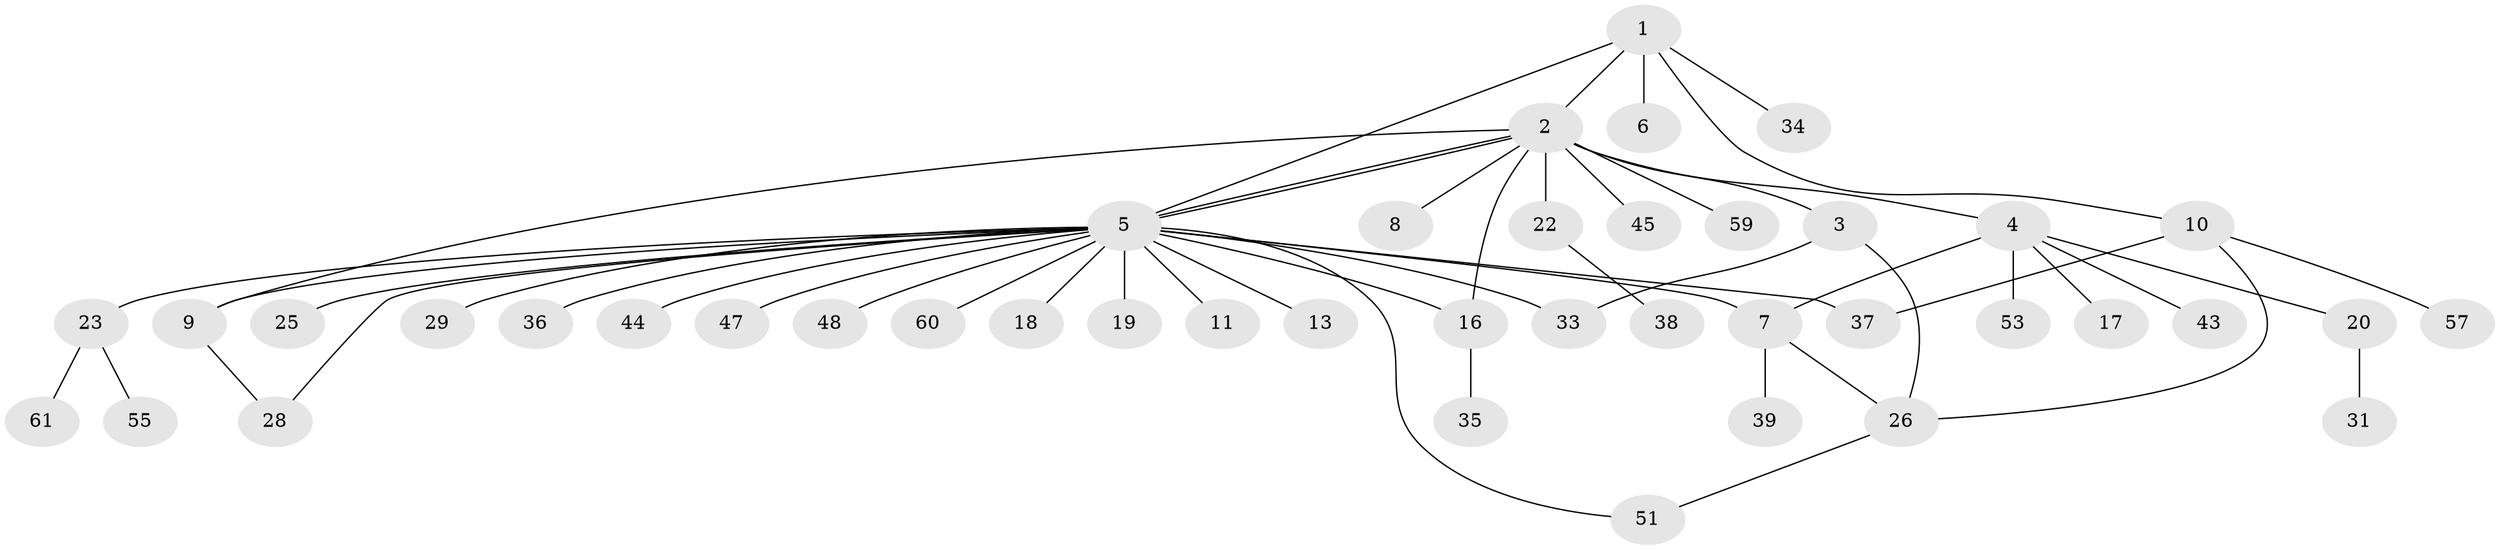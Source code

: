 // original degree distribution, {5: 0.06557377049180328, 12: 0.01639344262295082, 4: 0.03278688524590164, 6: 0.01639344262295082, 22: 0.01639344262295082, 1: 0.5409836065573771, 2: 0.19672131147540983, 3: 0.11475409836065574}
// Generated by graph-tools (version 1.1) at 2025/11/02/27/25 16:11:15]
// undirected, 43 vertices, 53 edges
graph export_dot {
graph [start="1"]
  node [color=gray90,style=filled];
  1 [super="+12"];
  2 [super="+14"];
  3 [super="+58"];
  4 [super="+41"];
  5 [super="+24"];
  6;
  7 [super="+15"];
  8;
  9 [super="+46"];
  10 [super="+32"];
  11;
  13;
  16 [super="+27"];
  17;
  18 [super="+52"];
  19 [super="+40"];
  20 [super="+21"];
  22 [super="+56"];
  23 [super="+30"];
  25;
  26 [super="+49"];
  28;
  29;
  31;
  33 [super="+42"];
  34;
  35;
  36;
  37 [super="+50"];
  38;
  39 [super="+54"];
  43;
  44;
  45;
  47;
  48;
  51;
  53;
  55;
  57;
  59;
  60;
  61;
  1 -- 2;
  1 -- 6;
  1 -- 10;
  1 -- 34;
  1 -- 5;
  2 -- 3;
  2 -- 4 [weight=2];
  2 -- 5;
  2 -- 5;
  2 -- 8;
  2 -- 9;
  2 -- 16;
  2 -- 22;
  2 -- 59;
  2 -- 45;
  3 -- 26;
  3 -- 33;
  4 -- 7;
  4 -- 17;
  4 -- 20;
  4 -- 43;
  4 -- 53;
  5 -- 7;
  5 -- 11;
  5 -- 13 [weight=2];
  5 -- 16;
  5 -- 18;
  5 -- 19;
  5 -- 23;
  5 -- 25;
  5 -- 28;
  5 -- 29;
  5 -- 33;
  5 -- 36;
  5 -- 37;
  5 -- 44;
  5 -- 47;
  5 -- 48;
  5 -- 51;
  5 -- 60;
  5 -- 9;
  7 -- 26;
  7 -- 39;
  9 -- 28;
  10 -- 26;
  10 -- 37;
  10 -- 57;
  16 -- 35;
  20 -- 31;
  22 -- 38;
  23 -- 61;
  23 -- 55;
  26 -- 51;
}
